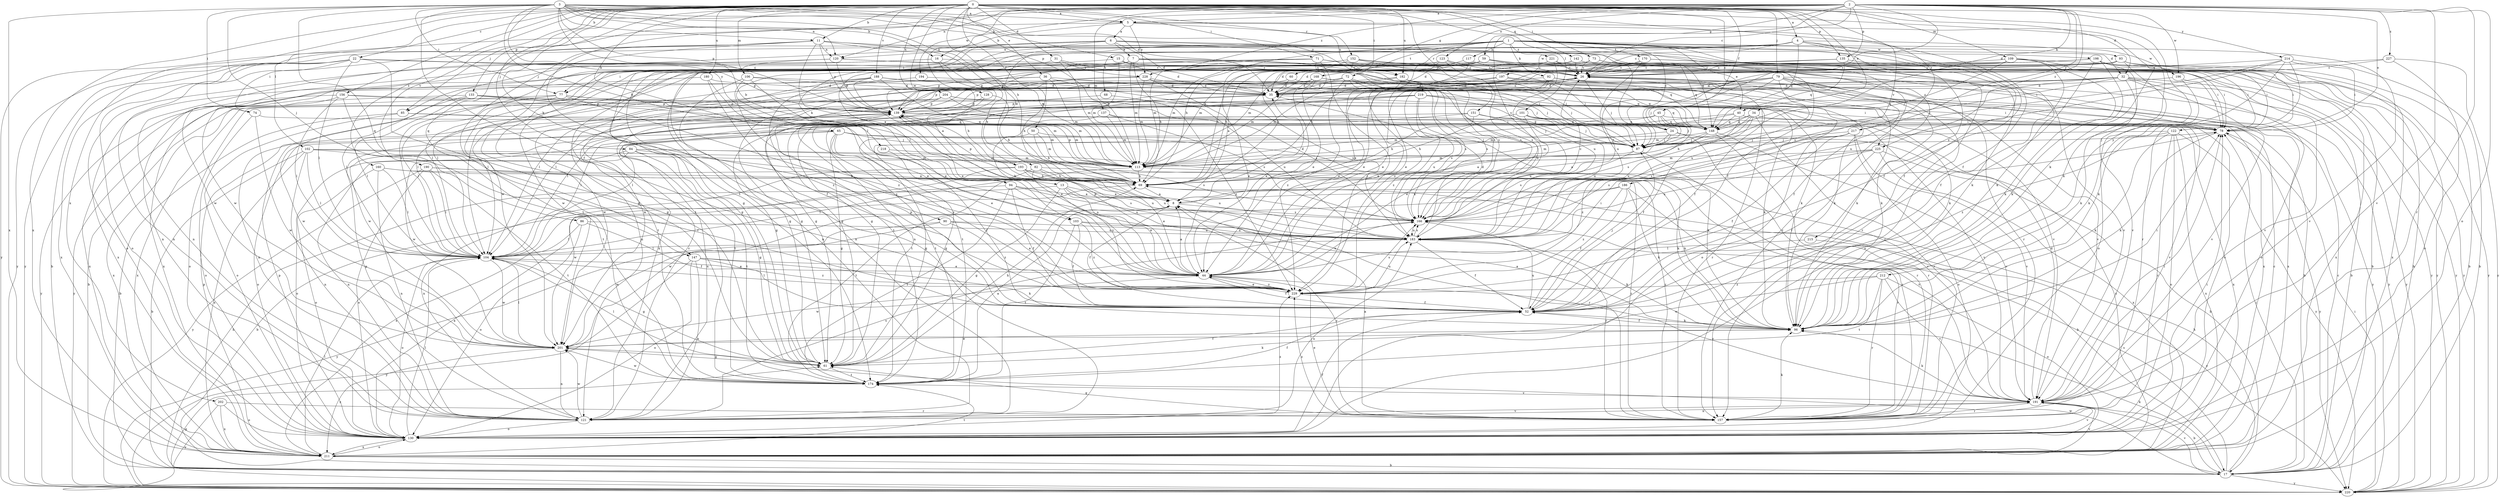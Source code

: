 strict digraph  {
0;
1;
2;
3;
4;
5;
6;
7;
8;
11;
13;
15;
16;
17;
22;
24;
26;
31;
32;
34;
35;
36;
40;
44;
45;
50;
52;
59;
60;
61;
65;
68;
69;
71;
72;
73;
74;
77;
78;
79;
82;
84;
85;
86;
87;
90;
92;
93;
94;
96;
101;
102;
103;
104;
106;
109;
113;
117;
120;
121;
122;
123;
128;
130;
133;
135;
137;
139;
142;
147;
148;
151;
152;
156;
157;
160;
166;
168;
170;
174;
180;
182;
183;
186;
188;
190;
191;
193;
194;
196;
197;
198;
201;
202;
204;
211;
212;
214;
215;
217;
218;
219;
220;
221;
225;
227;
228;
229;
0 -> 4  [label=a];
0 -> 5  [label=a];
0 -> 11  [label=b];
0 -> 22  [label=c];
0 -> 24  [label=c];
0 -> 31  [label=d];
0 -> 32  [label=d];
0 -> 36  [label=e];
0 -> 40  [label=e];
0 -> 45  [label=f];
0 -> 50  [label=f];
0 -> 65  [label=h];
0 -> 71  [label=i];
0 -> 72  [label=i];
0 -> 73  [label=i];
0 -> 79  [label=j];
0 -> 82  [label=j];
0 -> 84  [label=j];
0 -> 85  [label=j];
0 -> 90  [label=k];
0 -> 101  [label=l];
0 -> 102  [label=l];
0 -> 106  [label=m];
0 -> 109  [label=m];
0 -> 133  [label=p];
0 -> 135  [label=p];
0 -> 142  [label=q];
0 -> 151  [label=r];
0 -> 152  [label=r];
0 -> 156  [label=r];
0 -> 160  [label=s];
0 -> 180  [label=u];
0 -> 182  [label=u];
0 -> 186  [label=v];
0 -> 188  [label=v];
0 -> 190  [label=v];
0 -> 193  [label=w];
0 -> 202  [label=x];
0 -> 204  [label=x];
0 -> 211  [label=x];
0 -> 212  [label=y];
0 -> 214  [label=y];
1 -> 24  [label=c];
1 -> 32  [label=d];
1 -> 40  [label=e];
1 -> 44  [label=e];
1 -> 52  [label=f];
1 -> 68  [label=h];
1 -> 74  [label=i];
1 -> 85  [label=j];
1 -> 92  [label=k];
1 -> 93  [label=k];
1 -> 94  [label=k];
1 -> 117  [label=n];
1 -> 120  [label=n];
1 -> 168  [label=t];
1 -> 170  [label=t];
1 -> 191  [label=v];
1 -> 193  [label=w];
1 -> 215  [label=y];
1 -> 221  [label=z];
1 -> 225  [label=z];
2 -> 5  [label=a];
2 -> 24  [label=c];
2 -> 26  [label=c];
2 -> 34  [label=d];
2 -> 59  [label=g];
2 -> 60  [label=g];
2 -> 113  [label=m];
2 -> 120  [label=n];
2 -> 122  [label=o];
2 -> 123  [label=o];
2 -> 128  [label=o];
2 -> 130  [label=o];
2 -> 135  [label=p];
2 -> 147  [label=q];
2 -> 157  [label=r];
2 -> 166  [label=s];
2 -> 174  [label=t];
2 -> 191  [label=v];
2 -> 194  [label=w];
2 -> 196  [label=w];
2 -> 217  [label=y];
2 -> 225  [label=z];
2 -> 227  [label=z];
2 -> 228  [label=z];
3 -> 5  [label=a];
3 -> 11  [label=b];
3 -> 13  [label=b];
3 -> 15  [label=b];
3 -> 16  [label=b];
3 -> 35  [label=d];
3 -> 52  [label=f];
3 -> 69  [label=h];
3 -> 74  [label=i];
3 -> 77  [label=i];
3 -> 86  [label=j];
3 -> 94  [label=k];
3 -> 96  [label=k];
3 -> 120  [label=n];
3 -> 137  [label=p];
3 -> 139  [label=p];
3 -> 147  [label=q];
3 -> 211  [label=x];
3 -> 217  [label=y];
3 -> 218  [label=y];
3 -> 219  [label=y];
4 -> 26  [label=c];
4 -> 52  [label=f];
4 -> 61  [label=g];
4 -> 69  [label=h];
4 -> 96  [label=k];
4 -> 148  [label=q];
4 -> 196  [label=w];
4 -> 197  [label=w];
4 -> 198  [label=w];
4 -> 201  [label=w];
5 -> 6  [label=a];
5 -> 16  [label=b];
5 -> 52  [label=f];
5 -> 96  [label=k];
5 -> 182  [label=u];
5 -> 220  [label=y];
5 -> 228  [label=z];
6 -> 7  [label=a];
6 -> 35  [label=d];
6 -> 52  [label=f];
6 -> 77  [label=i];
6 -> 103  [label=l];
6 -> 148  [label=q];
6 -> 157  [label=r];
6 -> 174  [label=t];
6 -> 220  [label=y];
7 -> 69  [label=h];
7 -> 77  [label=i];
7 -> 78  [label=i];
7 -> 87  [label=j];
7 -> 103  [label=l];
7 -> 113  [label=m];
7 -> 157  [label=r];
7 -> 182  [label=u];
7 -> 211  [label=x];
8 -> 35  [label=d];
8 -> 52  [label=f];
8 -> 166  [label=s];
11 -> 8  [label=a];
11 -> 61  [label=g];
11 -> 96  [label=k];
11 -> 113  [label=m];
11 -> 120  [label=n];
11 -> 139  [label=p];
11 -> 157  [label=r];
11 -> 174  [label=t];
11 -> 220  [label=y];
13 -> 8  [label=a];
13 -> 17  [label=b];
13 -> 44  [label=e];
13 -> 61  [label=g];
13 -> 166  [label=s];
13 -> 183  [label=u];
15 -> 26  [label=c];
15 -> 35  [label=d];
15 -> 113  [label=m];
15 -> 121  [label=n];
15 -> 166  [label=s];
16 -> 8  [label=a];
16 -> 26  [label=c];
16 -> 69  [label=h];
16 -> 130  [label=o];
16 -> 201  [label=w];
17 -> 26  [label=c];
17 -> 69  [label=h];
17 -> 78  [label=i];
17 -> 96  [label=k];
17 -> 166  [label=s];
17 -> 191  [label=v];
17 -> 201  [label=w];
17 -> 220  [label=y];
22 -> 17  [label=b];
22 -> 26  [label=c];
22 -> 61  [label=g];
22 -> 87  [label=j];
22 -> 104  [label=l];
22 -> 121  [label=n];
22 -> 130  [label=o];
22 -> 139  [label=p];
22 -> 211  [label=x];
24 -> 8  [label=a];
24 -> 87  [label=j];
24 -> 113  [label=m];
24 -> 157  [label=r];
24 -> 211  [label=x];
26 -> 35  [label=d];
26 -> 87  [label=j];
26 -> 104  [label=l];
26 -> 130  [label=o];
26 -> 211  [label=x];
31 -> 113  [label=m];
31 -> 166  [label=s];
31 -> 201  [label=w];
31 -> 228  [label=z];
32 -> 17  [label=b];
32 -> 35  [label=d];
32 -> 87  [label=j];
32 -> 96  [label=k];
32 -> 104  [label=l];
32 -> 130  [label=o];
32 -> 148  [label=q];
32 -> 174  [label=t];
32 -> 191  [label=v];
32 -> 220  [label=y];
34 -> 69  [label=h];
34 -> 104  [label=l];
34 -> 113  [label=m];
34 -> 148  [label=q];
34 -> 157  [label=r];
34 -> 183  [label=u];
34 -> 191  [label=v];
35 -> 26  [label=c];
35 -> 104  [label=l];
35 -> 139  [label=p];
36 -> 35  [label=d];
36 -> 69  [label=h];
36 -> 104  [label=l];
36 -> 113  [label=m];
36 -> 183  [label=u];
36 -> 211  [label=x];
40 -> 52  [label=f];
40 -> 78  [label=i];
40 -> 113  [label=m];
40 -> 148  [label=q];
40 -> 174  [label=t];
44 -> 8  [label=a];
44 -> 52  [label=f];
44 -> 78  [label=i];
44 -> 139  [label=p];
44 -> 191  [label=v];
44 -> 201  [label=w];
44 -> 229  [label=z];
45 -> 87  [label=j];
45 -> 104  [label=l];
45 -> 113  [label=m];
45 -> 148  [label=q];
45 -> 166  [label=s];
45 -> 211  [label=x];
50 -> 61  [label=g];
50 -> 69  [label=h];
50 -> 87  [label=j];
50 -> 113  [label=m];
52 -> 87  [label=j];
52 -> 96  [label=k];
52 -> 139  [label=p];
52 -> 183  [label=u];
59 -> 26  [label=c];
59 -> 69  [label=h];
59 -> 78  [label=i];
59 -> 113  [label=m];
59 -> 121  [label=n];
59 -> 157  [label=r];
60 -> 35  [label=d];
60 -> 61  [label=g];
60 -> 96  [label=k];
61 -> 52  [label=f];
61 -> 69  [label=h];
61 -> 96  [label=k];
61 -> 104  [label=l];
61 -> 174  [label=t];
65 -> 44  [label=e];
65 -> 61  [label=g];
65 -> 87  [label=j];
65 -> 96  [label=k];
65 -> 130  [label=o];
65 -> 191  [label=v];
65 -> 201  [label=w];
65 -> 229  [label=z];
68 -> 139  [label=p];
68 -> 229  [label=z];
69 -> 8  [label=a];
69 -> 17  [label=b];
69 -> 139  [label=p];
69 -> 211  [label=x];
71 -> 26  [label=c];
71 -> 44  [label=e];
71 -> 104  [label=l];
71 -> 113  [label=m];
71 -> 139  [label=p];
71 -> 191  [label=v];
71 -> 229  [label=z];
72 -> 35  [label=d];
72 -> 121  [label=n];
72 -> 130  [label=o];
72 -> 139  [label=p];
72 -> 166  [label=s];
72 -> 183  [label=u];
72 -> 229  [label=z];
73 -> 26  [label=c];
73 -> 35  [label=d];
73 -> 61  [label=g];
73 -> 148  [label=q];
73 -> 211  [label=x];
74 -> 130  [label=o];
74 -> 148  [label=q];
74 -> 201  [label=w];
77 -> 17  [label=b];
77 -> 104  [label=l];
77 -> 121  [label=n];
77 -> 139  [label=p];
77 -> 157  [label=r];
77 -> 229  [label=z];
78 -> 87  [label=j];
78 -> 96  [label=k];
78 -> 220  [label=y];
79 -> 35  [label=d];
79 -> 52  [label=f];
79 -> 61  [label=g];
79 -> 87  [label=j];
79 -> 96  [label=k];
79 -> 183  [label=u];
79 -> 191  [label=v];
79 -> 201  [label=w];
79 -> 220  [label=y];
82 -> 69  [label=h];
82 -> 96  [label=k];
82 -> 174  [label=t];
82 -> 183  [label=u];
82 -> 229  [label=z];
84 -> 8  [label=a];
84 -> 61  [label=g];
84 -> 113  [label=m];
84 -> 121  [label=n];
84 -> 130  [label=o];
84 -> 157  [label=r];
84 -> 174  [label=t];
85 -> 17  [label=b];
85 -> 113  [label=m];
85 -> 130  [label=o];
85 -> 148  [label=q];
86 -> 52  [label=f];
86 -> 104  [label=l];
86 -> 130  [label=o];
86 -> 183  [label=u];
87 -> 113  [label=m];
87 -> 157  [label=r];
87 -> 166  [label=s];
90 -> 44  [label=e];
90 -> 183  [label=u];
90 -> 201  [label=w];
90 -> 220  [label=y];
90 -> 229  [label=z];
92 -> 35  [label=d];
92 -> 44  [label=e];
92 -> 52  [label=f];
92 -> 96  [label=k];
92 -> 211  [label=x];
92 -> 229  [label=z];
93 -> 17  [label=b];
93 -> 26  [label=c];
93 -> 78  [label=i];
93 -> 104  [label=l];
93 -> 113  [label=m];
93 -> 130  [label=o];
93 -> 166  [label=s];
93 -> 211  [label=x];
94 -> 8  [label=a];
94 -> 17  [label=b];
94 -> 52  [label=f];
94 -> 157  [label=r];
94 -> 174  [label=t];
94 -> 183  [label=u];
96 -> 8  [label=a];
96 -> 52  [label=f];
96 -> 78  [label=i];
96 -> 201  [label=w];
101 -> 44  [label=e];
101 -> 69  [label=h];
101 -> 87  [label=j];
101 -> 148  [label=q];
101 -> 183  [label=u];
102 -> 17  [label=b];
102 -> 52  [label=f];
102 -> 104  [label=l];
102 -> 113  [label=m];
102 -> 121  [label=n];
102 -> 166  [label=s];
102 -> 211  [label=x];
103 -> 52  [label=f];
103 -> 157  [label=r];
103 -> 174  [label=t];
103 -> 183  [label=u];
103 -> 229  [label=z];
104 -> 44  [label=e];
104 -> 61  [label=g];
104 -> 130  [label=o];
104 -> 201  [label=w];
106 -> 35  [label=d];
106 -> 44  [label=e];
106 -> 61  [label=g];
106 -> 166  [label=s];
106 -> 229  [label=z];
109 -> 26  [label=c];
109 -> 44  [label=e];
109 -> 52  [label=f];
109 -> 78  [label=i];
109 -> 87  [label=j];
109 -> 96  [label=k];
109 -> 220  [label=y];
113 -> 69  [label=h];
113 -> 104  [label=l];
113 -> 139  [label=p];
113 -> 191  [label=v];
117 -> 26  [label=c];
117 -> 69  [label=h];
117 -> 229  [label=z];
120 -> 26  [label=c];
120 -> 104  [label=l];
120 -> 121  [label=n];
120 -> 139  [label=p];
120 -> 166  [label=s];
121 -> 26  [label=c];
121 -> 130  [label=o];
121 -> 139  [label=p];
121 -> 166  [label=s];
121 -> 191  [label=v];
121 -> 201  [label=w];
121 -> 229  [label=z];
122 -> 87  [label=j];
122 -> 96  [label=k];
122 -> 130  [label=o];
122 -> 157  [label=r];
122 -> 211  [label=x];
122 -> 220  [label=y];
122 -> 229  [label=z];
123 -> 26  [label=c];
123 -> 35  [label=d];
123 -> 121  [label=n];
123 -> 148  [label=q];
123 -> 166  [label=s];
128 -> 69  [label=h];
128 -> 139  [label=p];
128 -> 174  [label=t];
130 -> 8  [label=a];
130 -> 52  [label=f];
130 -> 78  [label=i];
130 -> 104  [label=l];
130 -> 139  [label=p];
130 -> 183  [label=u];
130 -> 191  [label=v];
130 -> 211  [label=x];
133 -> 78  [label=i];
133 -> 104  [label=l];
133 -> 113  [label=m];
133 -> 139  [label=p];
133 -> 201  [label=w];
133 -> 220  [label=y];
135 -> 26  [label=c];
135 -> 44  [label=e];
135 -> 78  [label=i];
135 -> 121  [label=n];
135 -> 148  [label=q];
135 -> 220  [label=y];
137 -> 44  [label=e];
137 -> 78  [label=i];
137 -> 113  [label=m];
137 -> 166  [label=s];
139 -> 78  [label=i];
139 -> 113  [label=m];
139 -> 174  [label=t];
139 -> 191  [label=v];
142 -> 26  [label=c];
142 -> 78  [label=i];
142 -> 87  [label=j];
142 -> 139  [label=p];
142 -> 201  [label=w];
147 -> 44  [label=e];
147 -> 96  [label=k];
147 -> 121  [label=n];
147 -> 130  [label=o];
147 -> 220  [label=y];
147 -> 229  [label=z];
148 -> 8  [label=a];
148 -> 61  [label=g];
148 -> 87  [label=j];
148 -> 157  [label=r];
148 -> 191  [label=v];
151 -> 69  [label=h];
151 -> 87  [label=j];
151 -> 121  [label=n];
151 -> 148  [label=q];
151 -> 174  [label=t];
151 -> 183  [label=u];
152 -> 8  [label=a];
152 -> 26  [label=c];
152 -> 35  [label=d];
152 -> 87  [label=j];
152 -> 113  [label=m];
152 -> 220  [label=y];
156 -> 104  [label=l];
156 -> 139  [label=p];
156 -> 166  [label=s];
156 -> 174  [label=t];
156 -> 211  [label=x];
156 -> 220  [label=y];
157 -> 8  [label=a];
157 -> 44  [label=e];
157 -> 61  [label=g];
157 -> 96  [label=k];
157 -> 229  [label=z];
160 -> 69  [label=h];
160 -> 104  [label=l];
160 -> 121  [label=n];
160 -> 130  [label=o];
160 -> 183  [label=u];
166 -> 26  [label=c];
166 -> 44  [label=e];
166 -> 157  [label=r];
166 -> 183  [label=u];
168 -> 17  [label=b];
168 -> 35  [label=d];
168 -> 44  [label=e];
168 -> 61  [label=g];
168 -> 113  [label=m];
168 -> 220  [label=y];
170 -> 17  [label=b];
170 -> 26  [label=c];
170 -> 121  [label=n];
170 -> 183  [label=u];
170 -> 220  [label=y];
174 -> 8  [label=a];
174 -> 52  [label=f];
174 -> 191  [label=v];
174 -> 201  [label=w];
180 -> 35  [label=d];
180 -> 44  [label=e];
180 -> 52  [label=f];
180 -> 104  [label=l];
182 -> 35  [label=d];
182 -> 61  [label=g];
182 -> 87  [label=j];
182 -> 113  [label=m];
182 -> 148  [label=q];
182 -> 191  [label=v];
183 -> 35  [label=d];
183 -> 52  [label=f];
183 -> 96  [label=k];
183 -> 104  [label=l];
183 -> 166  [label=s];
186 -> 8  [label=a];
186 -> 52  [label=f];
186 -> 96  [label=k];
186 -> 157  [label=r];
186 -> 201  [label=w];
186 -> 229  [label=z];
188 -> 35  [label=d];
188 -> 44  [label=e];
188 -> 69  [label=h];
188 -> 87  [label=j];
188 -> 96  [label=k];
188 -> 174  [label=t];
188 -> 211  [label=x];
188 -> 229  [label=z];
190 -> 69  [label=h];
190 -> 104  [label=l];
190 -> 130  [label=o];
190 -> 174  [label=t];
190 -> 183  [label=u];
190 -> 220  [label=y];
191 -> 17  [label=b];
191 -> 35  [label=d];
191 -> 78  [label=i];
191 -> 96  [label=k];
191 -> 121  [label=n];
191 -> 157  [label=r];
193 -> 44  [label=e];
193 -> 69  [label=h];
193 -> 96  [label=k];
193 -> 121  [label=n];
193 -> 157  [label=r];
193 -> 201  [label=w];
194 -> 35  [label=d];
194 -> 104  [label=l];
196 -> 35  [label=d];
196 -> 78  [label=i];
196 -> 96  [label=k];
197 -> 35  [label=d];
197 -> 44  [label=e];
197 -> 96  [label=k];
197 -> 148  [label=q];
198 -> 17  [label=b];
198 -> 26  [label=c];
198 -> 69  [label=h];
198 -> 96  [label=k];
198 -> 104  [label=l];
198 -> 130  [label=o];
198 -> 191  [label=v];
198 -> 220  [label=y];
201 -> 61  [label=g];
201 -> 104  [label=l];
201 -> 121  [label=n];
201 -> 211  [label=x];
202 -> 130  [label=o];
202 -> 157  [label=r];
202 -> 211  [label=x];
202 -> 220  [label=y];
204 -> 78  [label=i];
204 -> 113  [label=m];
204 -> 130  [label=o];
204 -> 139  [label=p];
204 -> 183  [label=u];
204 -> 211  [label=x];
211 -> 17  [label=b];
211 -> 26  [label=c];
211 -> 104  [label=l];
211 -> 130  [label=o];
211 -> 139  [label=p];
211 -> 174  [label=t];
211 -> 191  [label=v];
212 -> 130  [label=o];
212 -> 157  [label=r];
212 -> 174  [label=t];
212 -> 191  [label=v];
212 -> 201  [label=w];
212 -> 229  [label=z];
214 -> 17  [label=b];
214 -> 26  [label=c];
214 -> 78  [label=i];
214 -> 96  [label=k];
214 -> 157  [label=r];
214 -> 166  [label=s];
214 -> 183  [label=u];
215 -> 104  [label=l];
215 -> 220  [label=y];
217 -> 52  [label=f];
217 -> 87  [label=j];
217 -> 130  [label=o];
217 -> 166  [label=s];
217 -> 191  [label=v];
217 -> 229  [label=z];
218 -> 52  [label=f];
218 -> 113  [label=m];
219 -> 61  [label=g];
219 -> 87  [label=j];
219 -> 96  [label=k];
219 -> 139  [label=p];
219 -> 148  [label=q];
219 -> 166  [label=s];
219 -> 183  [label=u];
219 -> 201  [label=w];
220 -> 61  [label=g];
220 -> 78  [label=i];
221 -> 26  [label=c];
221 -> 69  [label=h];
221 -> 139  [label=p];
221 -> 183  [label=u];
221 -> 191  [label=v];
225 -> 17  [label=b];
225 -> 52  [label=f];
225 -> 113  [label=m];
225 -> 166  [label=s];
225 -> 183  [label=u];
225 -> 211  [label=x];
227 -> 26  [label=c];
227 -> 44  [label=e];
227 -> 130  [label=o];
227 -> 220  [label=y];
228 -> 35  [label=d];
228 -> 44  [label=e];
228 -> 87  [label=j];
228 -> 113  [label=m];
228 -> 139  [label=p];
228 -> 201  [label=w];
229 -> 44  [label=e];
229 -> 52  [label=f];
229 -> 104  [label=l];
229 -> 166  [label=s];
229 -> 183  [label=u];
}
